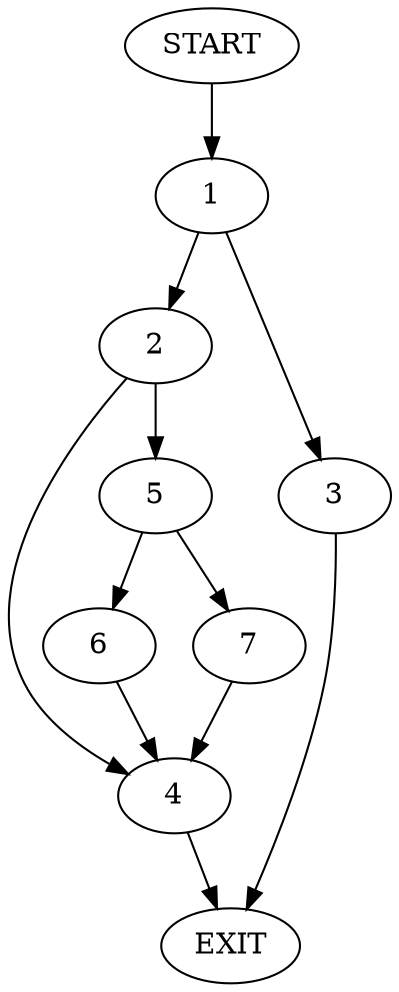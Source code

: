 digraph {
0 [label="START"]
8 [label="EXIT"]
0 -> 1
1 -> 2
1 -> 3
2 -> 4
2 -> 5
3 -> 8
4 -> 8
5 -> 6
5 -> 7
7 -> 4
6 -> 4
}
